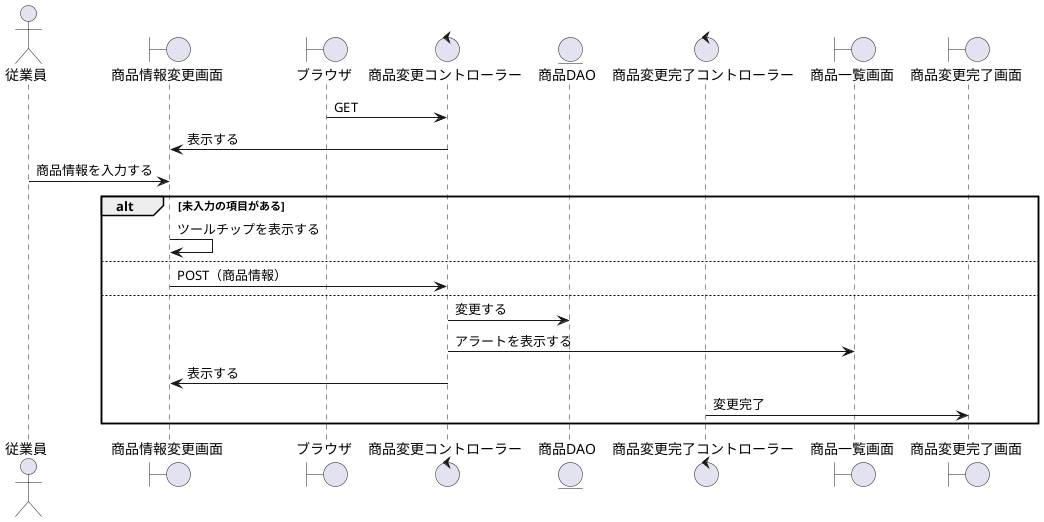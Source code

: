 @startuml syouhin_henkou
actor "従業員" as act
boundary "商品情報変更画面" as shb
boundary "ブラウザ" as brz
control "商品変更コントローラー" as shc
entity "商品DAO" as product
control "商品変更完了コントローラー" as shkc
boundary "商品一覧画面" as sib
boundary "商品変更完了画面" as shkb

shc <- brz: GET
shb <- shc: 表示する
act -> shb: 商品情報を入力する

alt 未入力の項目がある
    
    shb -> shb: ツールチップを表示する
else
    shb -> shc: POST（商品情報）

    else
        shc -> product: 変更する
        shc -> sib: アラートを表示する
        shb <- shc: 表示する
        shkc -> shkb: 変更完了
end
@enduml
